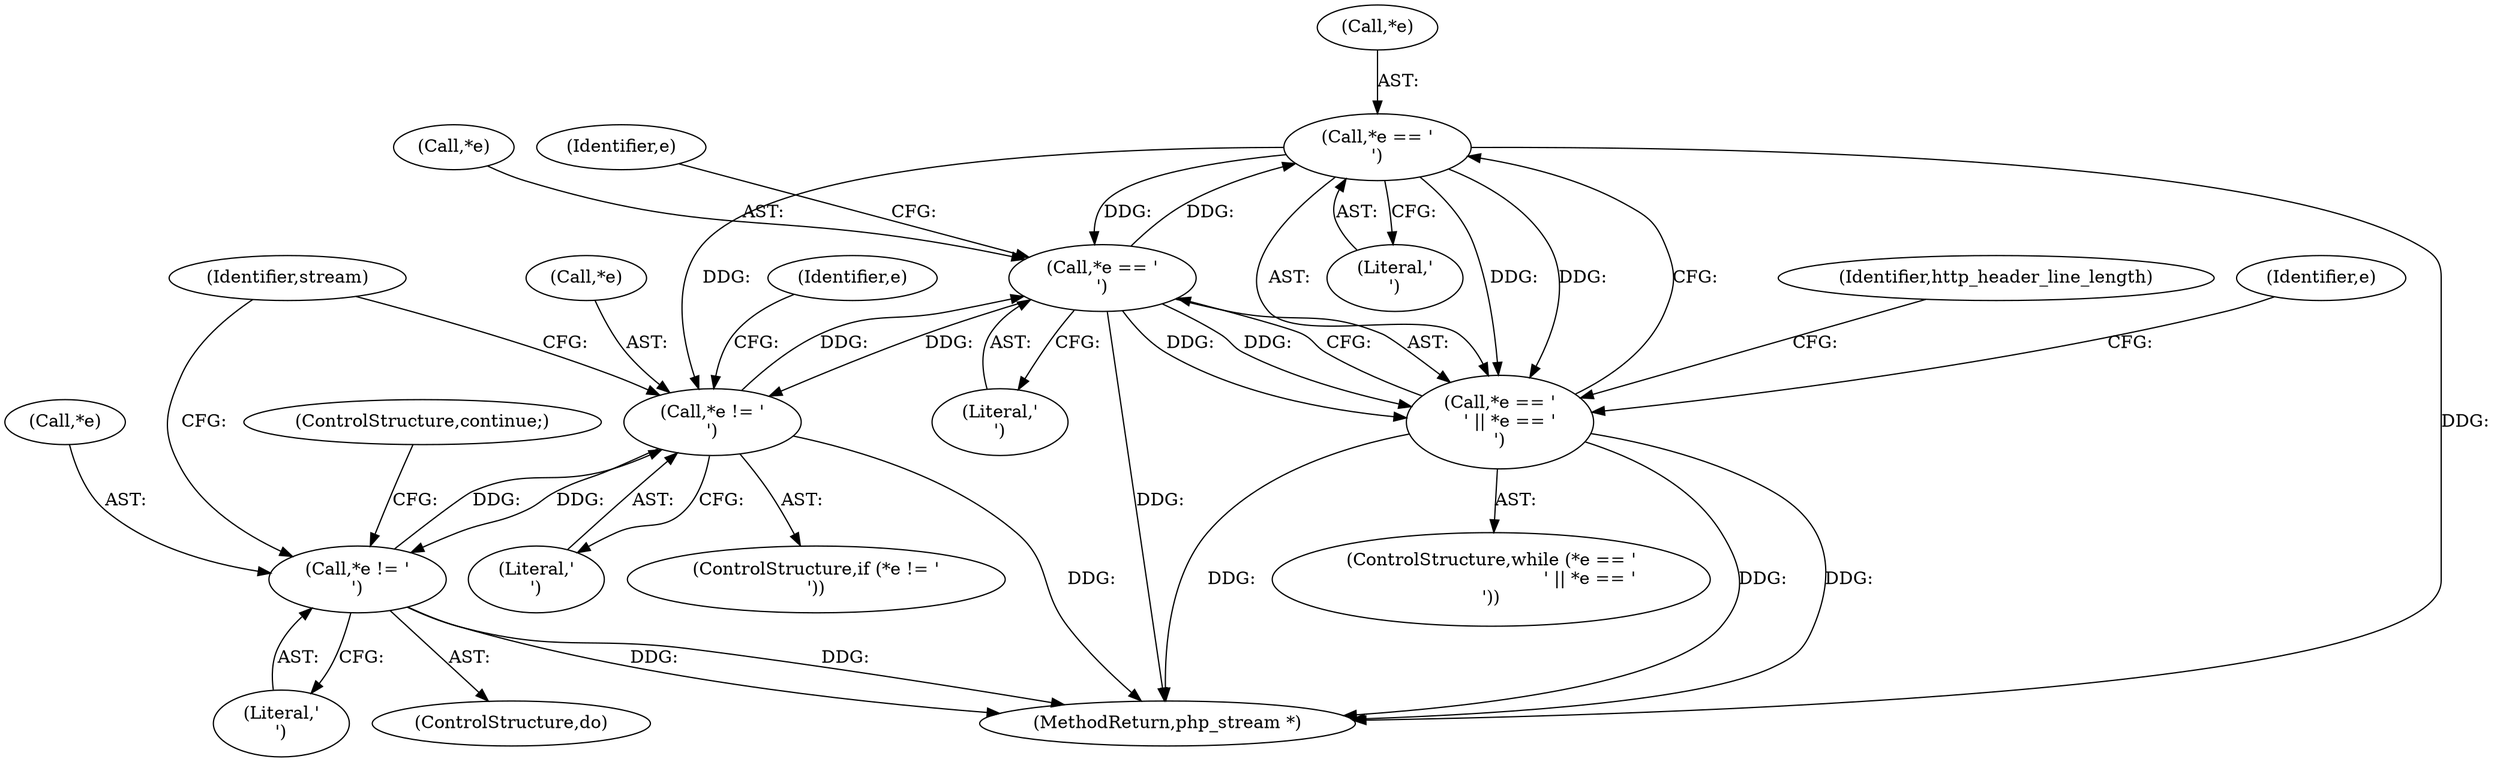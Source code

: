 digraph "0_php-src_523f230c831d7b33353203fa34aee4e92ac12bba@pointer" {
"1002713" [label="(Call,*e == '\r')"];
"1002709" [label="(Call,*e == '\n')"];
"1002713" [label="(Call,*e == '\r')"];
"1002677" [label="(Call,*e != '\n')"];
"1002702" [label="(Call,*e != '\n')"];
"1002708" [label="(Call,*e == '\n' || *e == '\r')"];
"1002680" [label="(Literal,'\n')"];
"1002682" [label="(ControlStructure,do)"];
"1002710" [label="(Call,*e)"];
"1002708" [label="(Call,*e == '\n' || *e == '\r')"];
"1002687" [label="(Identifier,stream)"];
"1002711" [label="(Identifier,e)"];
"1002702" [label="(Call,*e != '\n')"];
"1002712" [label="(Literal,'\n')"];
"1002705" [label="(Literal,'\n')"];
"1002703" [label="(Call,*e)"];
"1002715" [label="(Identifier,e)"];
"1002676" [label="(ControlStructure,if (*e != '\n'))"];
"1002713" [label="(Call,*e == '\r')"];
"1002678" [label="(Call,*e)"];
"1003241" [label="(MethodReturn,php_stream *)"];
"1002707" [label="(ControlStructure,while (*e == '\n' || *e == '\r'))"];
"1002706" [label="(ControlStructure,continue;)"];
"1002721" [label="(Identifier,http_header_line_length)"];
"1002714" [label="(Call,*e)"];
"1002709" [label="(Call,*e == '\n')"];
"1002719" [label="(Identifier,e)"];
"1002677" [label="(Call,*e != '\n')"];
"1002716" [label="(Literal,'\r')"];
"1002713" -> "1002708"  [label="AST: "];
"1002713" -> "1002716"  [label="CFG: "];
"1002714" -> "1002713"  [label="AST: "];
"1002716" -> "1002713"  [label="AST: "];
"1002708" -> "1002713"  [label="CFG: "];
"1002713" -> "1003241"  [label="DDG: "];
"1002713" -> "1002677"  [label="DDG: "];
"1002713" -> "1002709"  [label="DDG: "];
"1002713" -> "1002708"  [label="DDG: "];
"1002713" -> "1002708"  [label="DDG: "];
"1002709" -> "1002713"  [label="DDG: "];
"1002709" -> "1002708"  [label="AST: "];
"1002709" -> "1002712"  [label="CFG: "];
"1002710" -> "1002709"  [label="AST: "];
"1002712" -> "1002709"  [label="AST: "];
"1002715" -> "1002709"  [label="CFG: "];
"1002708" -> "1002709"  [label="CFG: "];
"1002709" -> "1003241"  [label="DDG: "];
"1002709" -> "1002677"  [label="DDG: "];
"1002709" -> "1002708"  [label="DDG: "];
"1002709" -> "1002708"  [label="DDG: "];
"1002677" -> "1002709"  [label="DDG: "];
"1002677" -> "1002676"  [label="AST: "];
"1002677" -> "1002680"  [label="CFG: "];
"1002678" -> "1002677"  [label="AST: "];
"1002680" -> "1002677"  [label="AST: "];
"1002687" -> "1002677"  [label="CFG: "];
"1002711" -> "1002677"  [label="CFG: "];
"1002677" -> "1003241"  [label="DDG: "];
"1002702" -> "1002677"  [label="DDG: "];
"1002677" -> "1002702"  [label="DDG: "];
"1002702" -> "1002682"  [label="AST: "];
"1002702" -> "1002705"  [label="CFG: "];
"1002703" -> "1002702"  [label="AST: "];
"1002705" -> "1002702"  [label="AST: "];
"1002687" -> "1002702"  [label="CFG: "];
"1002706" -> "1002702"  [label="CFG: "];
"1002702" -> "1003241"  [label="DDG: "];
"1002702" -> "1003241"  [label="DDG: "];
"1002708" -> "1002707"  [label="AST: "];
"1002719" -> "1002708"  [label="CFG: "];
"1002721" -> "1002708"  [label="CFG: "];
"1002708" -> "1003241"  [label="DDG: "];
"1002708" -> "1003241"  [label="DDG: "];
"1002708" -> "1003241"  [label="DDG: "];
}
